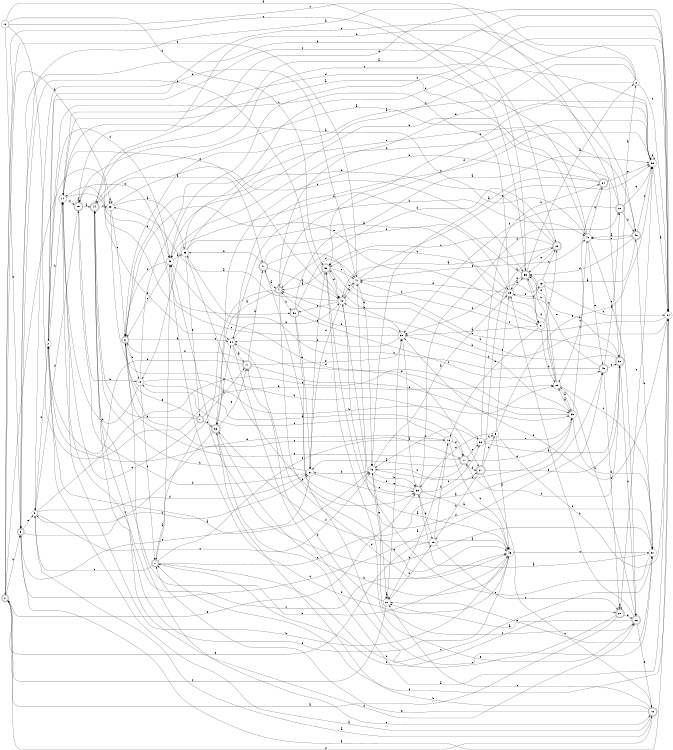 digraph n45_2 {
__start0 [label="" shape="none"];

rankdir=LR;
size="8,5";

s0 [style="rounded,filled", color="black", fillcolor="white" shape="doublecircle", label="0"];
s1 [style="rounded,filled", color="black", fillcolor="white" shape="doublecircle", label="1"];
s2 [style="filled", color="black", fillcolor="white" shape="circle", label="2"];
s3 [style="rounded,filled", color="black", fillcolor="white" shape="doublecircle", label="3"];
s4 [style="rounded,filled", color="black", fillcolor="white" shape="doublecircle", label="4"];
s5 [style="filled", color="black", fillcolor="white" shape="circle", label="5"];
s6 [style="rounded,filled", color="black", fillcolor="white" shape="doublecircle", label="6"];
s7 [style="rounded,filled", color="black", fillcolor="white" shape="doublecircle", label="7"];
s8 [style="filled", color="black", fillcolor="white" shape="circle", label="8"];
s9 [style="filled", color="black", fillcolor="white" shape="circle", label="9"];
s10 [style="filled", color="black", fillcolor="white" shape="circle", label="10"];
s11 [style="rounded,filled", color="black", fillcolor="white" shape="doublecircle", label="11"];
s12 [style="filled", color="black", fillcolor="white" shape="circle", label="12"];
s13 [style="filled", color="black", fillcolor="white" shape="circle", label="13"];
s14 [style="filled", color="black", fillcolor="white" shape="circle", label="14"];
s15 [style="rounded,filled", color="black", fillcolor="white" shape="doublecircle", label="15"];
s16 [style="filled", color="black", fillcolor="white" shape="circle", label="16"];
s17 [style="rounded,filled", color="black", fillcolor="white" shape="doublecircle", label="17"];
s18 [style="rounded,filled", color="black", fillcolor="white" shape="doublecircle", label="18"];
s19 [style="filled", color="black", fillcolor="white" shape="circle", label="19"];
s20 [style="rounded,filled", color="black", fillcolor="white" shape="doublecircle", label="20"];
s21 [style="filled", color="black", fillcolor="white" shape="circle", label="21"];
s22 [style="rounded,filled", color="black", fillcolor="white" shape="doublecircle", label="22"];
s23 [style="filled", color="black", fillcolor="white" shape="circle", label="23"];
s24 [style="filled", color="black", fillcolor="white" shape="circle", label="24"];
s25 [style="filled", color="black", fillcolor="white" shape="circle", label="25"];
s26 [style="rounded,filled", color="black", fillcolor="white" shape="doublecircle", label="26"];
s27 [style="rounded,filled", color="black", fillcolor="white" shape="doublecircle", label="27"];
s28 [style="rounded,filled", color="black", fillcolor="white" shape="doublecircle", label="28"];
s29 [style="filled", color="black", fillcolor="white" shape="circle", label="29"];
s30 [style="filled", color="black", fillcolor="white" shape="circle", label="30"];
s31 [style="filled", color="black", fillcolor="white" shape="circle", label="31"];
s32 [style="rounded,filled", color="black", fillcolor="white" shape="doublecircle", label="32"];
s33 [style="rounded,filled", color="black", fillcolor="white" shape="doublecircle", label="33"];
s34 [style="rounded,filled", color="black", fillcolor="white" shape="doublecircle", label="34"];
s35 [style="filled", color="black", fillcolor="white" shape="circle", label="35"];
s36 [style="filled", color="black", fillcolor="white" shape="circle", label="36"];
s37 [style="filled", color="black", fillcolor="white" shape="circle", label="37"];
s38 [style="filled", color="black", fillcolor="white" shape="circle", label="38"];
s39 [style="rounded,filled", color="black", fillcolor="white" shape="doublecircle", label="39"];
s40 [style="filled", color="black", fillcolor="white" shape="circle", label="40"];
s41 [style="filled", color="black", fillcolor="white" shape="circle", label="41"];
s42 [style="filled", color="black", fillcolor="white" shape="circle", label="42"];
s43 [style="filled", color="black", fillcolor="white" shape="circle", label="43"];
s44 [style="rounded,filled", color="black", fillcolor="white" shape="doublecircle", label="44"];
s45 [style="filled", color="black", fillcolor="white" shape="circle", label="45"];
s46 [style="filled", color="black", fillcolor="white" shape="circle", label="46"];
s47 [style="rounded,filled", color="black", fillcolor="white" shape="doublecircle", label="47"];
s48 [style="rounded,filled", color="black", fillcolor="white" shape="doublecircle", label="48"];
s49 [style="rounded,filled", color="black", fillcolor="white" shape="doublecircle", label="49"];
s50 [style="rounded,filled", color="black", fillcolor="white" shape="doublecircle", label="50"];
s51 [style="filled", color="black", fillcolor="white" shape="circle", label="51"];
s52 [style="rounded,filled", color="black", fillcolor="white" shape="doublecircle", label="52"];
s53 [style="filled", color="black", fillcolor="white" shape="circle", label="53"];
s54 [style="filled", color="black", fillcolor="white" shape="circle", label="54"];
s55 [style="rounded,filled", color="black", fillcolor="white" shape="doublecircle", label="55"];
s0 -> s23 [label="a"];
s0 -> s3 [label="b"];
s0 -> s50 [label="c"];
s0 -> s41 [label="d"];
s0 -> s39 [label="e"];
s1 -> s43 [label="a"];
s1 -> s20 [label="b"];
s1 -> s9 [label="c"];
s1 -> s16 [label="d"];
s1 -> s27 [label="e"];
s2 -> s46 [label="a"];
s2 -> s14 [label="b"];
s2 -> s28 [label="c"];
s2 -> s43 [label="d"];
s2 -> s48 [label="e"];
s3 -> s24 [label="a"];
s3 -> s37 [label="b"];
s3 -> s42 [label="c"];
s3 -> s49 [label="d"];
s3 -> s9 [label="e"];
s4 -> s33 [label="a"];
s4 -> s50 [label="b"];
s4 -> s1 [label="c"];
s4 -> s38 [label="d"];
s4 -> s45 [label="e"];
s5 -> s45 [label="a"];
s5 -> s24 [label="b"];
s5 -> s25 [label="c"];
s5 -> s39 [label="d"];
s5 -> s38 [label="e"];
s6 -> s38 [label="a"];
s6 -> s10 [label="b"];
s6 -> s11 [label="c"];
s6 -> s54 [label="d"];
s6 -> s18 [label="e"];
s7 -> s17 [label="a"];
s7 -> s14 [label="b"];
s7 -> s44 [label="c"];
s7 -> s33 [label="d"];
s7 -> s6 [label="e"];
s8 -> s3 [label="a"];
s8 -> s52 [label="b"];
s8 -> s24 [label="c"];
s8 -> s15 [label="d"];
s8 -> s4 [label="e"];
s9 -> s18 [label="a"];
s9 -> s2 [label="b"];
s9 -> s46 [label="c"];
s9 -> s37 [label="d"];
s9 -> s35 [label="e"];
s10 -> s11 [label="a"];
s10 -> s29 [label="b"];
s10 -> s1 [label="c"];
s10 -> s14 [label="d"];
s10 -> s48 [label="e"];
s11 -> s37 [label="a"];
s11 -> s46 [label="b"];
s11 -> s36 [label="c"];
s11 -> s27 [label="d"];
s11 -> s6 [label="e"];
s12 -> s55 [label="a"];
s12 -> s52 [label="b"];
s12 -> s32 [label="c"];
s12 -> s29 [label="d"];
s12 -> s3 [label="e"];
s13 -> s48 [label="a"];
s13 -> s32 [label="b"];
s13 -> s28 [label="c"];
s13 -> s30 [label="d"];
s13 -> s24 [label="e"];
s14 -> s40 [label="a"];
s14 -> s54 [label="b"];
s14 -> s45 [label="c"];
s14 -> s15 [label="d"];
s14 -> s42 [label="e"];
s15 -> s44 [label="a"];
s15 -> s10 [label="b"];
s15 -> s15 [label="c"];
s15 -> s9 [label="d"];
s15 -> s43 [label="e"];
s16 -> s21 [label="a"];
s16 -> s45 [label="b"];
s16 -> s10 [label="c"];
s16 -> s11 [label="d"];
s16 -> s2 [label="e"];
s17 -> s47 [label="a"];
s17 -> s2 [label="b"];
s17 -> s35 [label="c"];
s17 -> s6 [label="d"];
s17 -> s30 [label="e"];
s18 -> s2 [label="a"];
s18 -> s33 [label="b"];
s18 -> s21 [label="c"];
s18 -> s0 [label="d"];
s18 -> s1 [label="e"];
s19 -> s45 [label="a"];
s19 -> s16 [label="b"];
s19 -> s20 [label="c"];
s19 -> s33 [label="d"];
s19 -> s0 [label="e"];
s20 -> s0 [label="a"];
s20 -> s1 [label="b"];
s20 -> s38 [label="c"];
s20 -> s20 [label="d"];
s20 -> s26 [label="e"];
s21 -> s21 [label="a"];
s21 -> s19 [label="b"];
s21 -> s0 [label="c"];
s21 -> s17 [label="d"];
s21 -> s30 [label="e"];
s22 -> s44 [label="a"];
s22 -> s3 [label="b"];
s22 -> s30 [label="c"];
s22 -> s48 [label="d"];
s22 -> s38 [label="e"];
s23 -> s53 [label="a"];
s23 -> s36 [label="b"];
s23 -> s55 [label="c"];
s23 -> s23 [label="d"];
s23 -> s6 [label="e"];
s24 -> s44 [label="a"];
s24 -> s4 [label="b"];
s24 -> s41 [label="c"];
s24 -> s1 [label="d"];
s24 -> s30 [label="e"];
s25 -> s55 [label="a"];
s25 -> s52 [label="b"];
s25 -> s2 [label="c"];
s25 -> s41 [label="d"];
s25 -> s13 [label="e"];
s26 -> s21 [label="a"];
s26 -> s29 [label="b"];
s26 -> s46 [label="c"];
s26 -> s25 [label="d"];
s26 -> s18 [label="e"];
s27 -> s28 [label="a"];
s27 -> s19 [label="b"];
s27 -> s18 [label="c"];
s27 -> s5 [label="d"];
s27 -> s32 [label="e"];
s28 -> s42 [label="a"];
s28 -> s4 [label="b"];
s28 -> s52 [label="c"];
s28 -> s6 [label="d"];
s28 -> s55 [label="e"];
s29 -> s35 [label="a"];
s29 -> s55 [label="b"];
s29 -> s51 [label="c"];
s29 -> s55 [label="d"];
s29 -> s55 [label="e"];
s30 -> s39 [label="a"];
s30 -> s54 [label="b"];
s30 -> s14 [label="c"];
s30 -> s35 [label="d"];
s30 -> s4 [label="e"];
s31 -> s30 [label="a"];
s31 -> s16 [label="b"];
s31 -> s28 [label="c"];
s31 -> s29 [label="d"];
s31 -> s6 [label="e"];
s32 -> s8 [label="a"];
s32 -> s42 [label="b"];
s32 -> s11 [label="c"];
s32 -> s26 [label="d"];
s32 -> s52 [label="e"];
s33 -> s24 [label="a"];
s33 -> s45 [label="b"];
s33 -> s9 [label="c"];
s33 -> s54 [label="d"];
s33 -> s17 [label="e"];
s34 -> s46 [label="a"];
s34 -> s33 [label="b"];
s34 -> s29 [label="c"];
s34 -> s43 [label="d"];
s34 -> s38 [label="e"];
s35 -> s29 [label="a"];
s35 -> s51 [label="b"];
s35 -> s40 [label="c"];
s35 -> s11 [label="d"];
s35 -> s54 [label="e"];
s36 -> s32 [label="a"];
s36 -> s34 [label="b"];
s36 -> s5 [label="c"];
s36 -> s46 [label="d"];
s36 -> s35 [label="e"];
s37 -> s49 [label="a"];
s37 -> s44 [label="b"];
s37 -> s3 [label="c"];
s37 -> s15 [label="d"];
s37 -> s52 [label="e"];
s38 -> s24 [label="a"];
s38 -> s43 [label="b"];
s38 -> s15 [label="c"];
s38 -> s54 [label="d"];
s38 -> s38 [label="e"];
s39 -> s45 [label="a"];
s39 -> s19 [label="b"];
s39 -> s36 [label="c"];
s39 -> s22 [label="d"];
s39 -> s41 [label="e"];
s40 -> s14 [label="a"];
s40 -> s34 [label="b"];
s40 -> s26 [label="c"];
s40 -> s14 [label="d"];
s40 -> s49 [label="e"];
s41 -> s46 [label="a"];
s41 -> s42 [label="b"];
s41 -> s38 [label="c"];
s41 -> s9 [label="d"];
s41 -> s40 [label="e"];
s42 -> s23 [label="a"];
s42 -> s41 [label="b"];
s42 -> s39 [label="c"];
s42 -> s37 [label="d"];
s42 -> s50 [label="e"];
s43 -> s53 [label="a"];
s43 -> s24 [label="b"];
s43 -> s6 [label="c"];
s43 -> s27 [label="d"];
s43 -> s6 [label="e"];
s44 -> s47 [label="a"];
s44 -> s45 [label="b"];
s44 -> s23 [label="c"];
s44 -> s26 [label="d"];
s44 -> s24 [label="e"];
s45 -> s52 [label="a"];
s45 -> s14 [label="b"];
s45 -> s51 [label="c"];
s45 -> s43 [label="d"];
s45 -> s44 [label="e"];
s46 -> s25 [label="a"];
s46 -> s39 [label="b"];
s46 -> s35 [label="c"];
s46 -> s37 [label="d"];
s46 -> s21 [label="e"];
s47 -> s4 [label="a"];
s47 -> s53 [label="b"];
s47 -> s42 [label="c"];
s47 -> s31 [label="d"];
s47 -> s25 [label="e"];
s48 -> s40 [label="a"];
s48 -> s51 [label="b"];
s48 -> s38 [label="c"];
s48 -> s55 [label="d"];
s48 -> s40 [label="e"];
s49 -> s22 [label="a"];
s49 -> s53 [label="b"];
s49 -> s20 [label="c"];
s49 -> s32 [label="d"];
s49 -> s25 [label="e"];
s50 -> s38 [label="a"];
s50 -> s37 [label="b"];
s50 -> s49 [label="c"];
s50 -> s41 [label="d"];
s50 -> s51 [label="e"];
s51 -> s39 [label="a"];
s51 -> s43 [label="b"];
s51 -> s42 [label="c"];
s51 -> s47 [label="d"];
s51 -> s21 [label="e"];
s52 -> s4 [label="a"];
s52 -> s30 [label="b"];
s52 -> s41 [label="c"];
s52 -> s42 [label="d"];
s52 -> s26 [label="e"];
s53 -> s31 [label="a"];
s53 -> s24 [label="b"];
s53 -> s24 [label="c"];
s53 -> s39 [label="d"];
s53 -> s7 [label="e"];
s54 -> s17 [label="a"];
s54 -> s40 [label="b"];
s54 -> s51 [label="c"];
s54 -> s45 [label="d"];
s54 -> s42 [label="e"];
s55 -> s8 [label="a"];
s55 -> s10 [label="b"];
s55 -> s0 [label="c"];
s55 -> s31 [label="d"];
s55 -> s25 [label="e"];

}